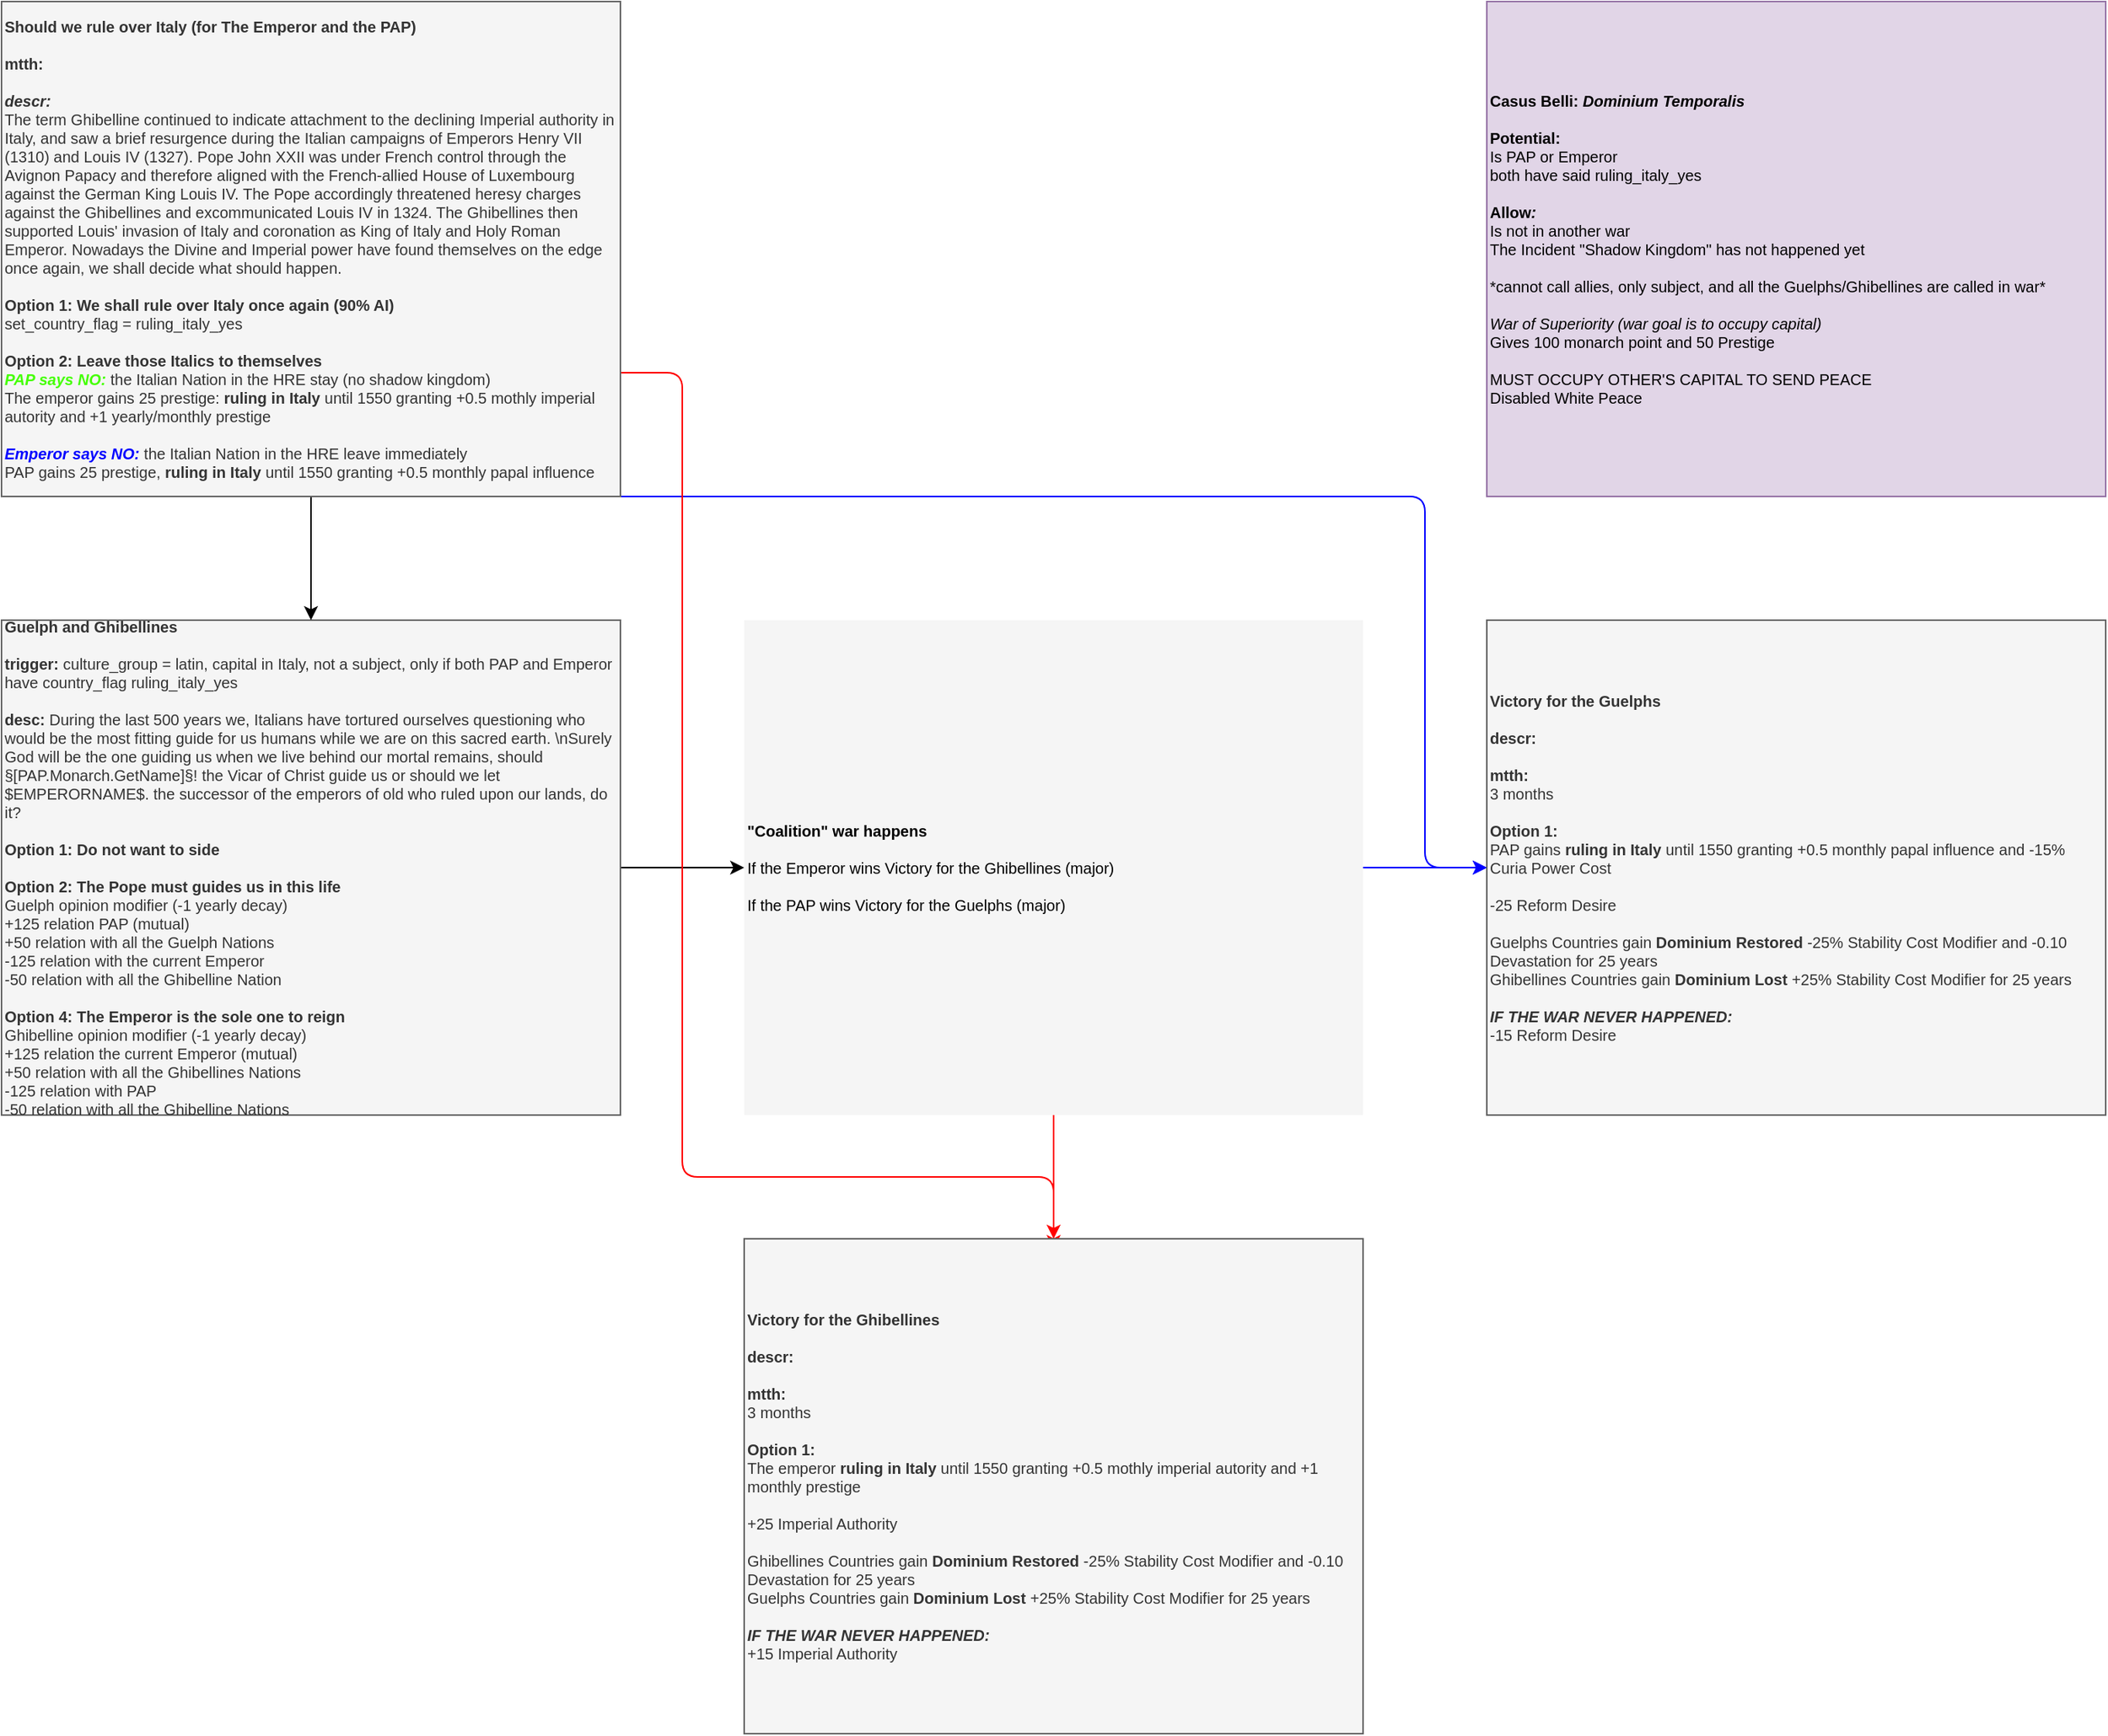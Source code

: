 <mxfile version="13.5.1" type="device"><diagram id="GiCRdOZstD21fFEkXeQj" name="Page-1"><mxGraphModel dx="1874" dy="822" grid="1" gridSize="10" guides="1" tooltips="1" connect="1" arrows="1" fold="1" page="1" pageScale="1" pageWidth="827" pageHeight="1169" math="0" shadow="0"><root><mxCell id="0"/><mxCell id="1" parent="0"/><mxCell id="Ac8Ay_xfms_fXiifTpjH-22" style="edgeStyle=orthogonalEdgeStyle;rounded=0;orthogonalLoop=1;jettySize=auto;html=1;exitX=1;exitY=0.5;exitDx=0;exitDy=0;entryX=0;entryY=0.5;entryDx=0;entryDy=0;" parent="1" source="Ac8Ay_xfms_fXiifTpjH-3" target="Ac8Ay_xfms_fXiifTpjH-18" edge="1"><mxGeometry relative="1" as="geometry"/></mxCell><mxCell id="Ac8Ay_xfms_fXiifTpjH-3" value="&lt;div style=&quot;font-size: 10px&quot; align=&quot;left&quot;&gt;&lt;b style=&quot;font-size: 10px&quot;&gt;Guelph and Ghibellines&lt;/b&gt;&lt;/div&gt;&lt;div style=&quot;font-size: 10px&quot; align=&quot;left&quot;&gt;&lt;br style=&quot;font-size: 10px&quot;&gt;&lt;/div&gt;&lt;div style=&quot;font-size: 10px&quot; align=&quot;left&quot;&gt;&lt;b style=&quot;font-size: 10px&quot;&gt;trigger:&lt;/b&gt;&amp;nbsp;culture_group = latin, capital in Italy, not a subject, only if both PAP and Emperor have country_flag&amp;nbsp;ruling_italy_yes&lt;/div&gt;&lt;div style=&quot;font-size: 10px&quot; align=&quot;left&quot;&gt;&lt;br style=&quot;font-size: 10px&quot;&gt;&lt;/div&gt;&lt;div style=&quot;font-size: 10px&quot; align=&quot;left&quot;&gt;&lt;b style=&quot;font-size: 10px&quot;&gt;desc:&lt;/b&gt;&amp;nbsp;During the last 500 years we, Italians have tortured ourselves questioning who would be the most fitting guide for us humans while we are on this sacred earth. \nSurely God will be the one guiding us when we live behind our mortal remains, should §[PAP.Monarch.GetName]§! the Vicar of Christ guide us or should we let $EMPERORNAME$. the successor of the emperors of old who ruled upon our lands, do it?&lt;/div&gt;&lt;div style=&quot;font-size: 10px&quot; align=&quot;left&quot;&gt;&lt;br style=&quot;font-size: 10px&quot;&gt;&lt;/div&gt;&lt;div style=&quot;font-size: 10px&quot; align=&quot;left&quot;&gt;&lt;b style=&quot;font-size: 10px&quot;&gt;Option 1: Do not want to side&lt;/b&gt;&lt;/div&gt;&lt;div style=&quot;font-size: 10px&quot; align=&quot;left&quot;&gt;&lt;br style=&quot;font-size: 10px&quot;&gt;&lt;/div&gt;&lt;div style=&quot;font-size: 10px&quot; align=&quot;left&quot;&gt;&lt;font style=&quot;font-size: 10px&quot;&gt;&lt;font style=&quot;font-size: 10px&quot;&gt;&lt;b style=&quot;font-size: 10px&quot;&gt;&lt;span style=&quot;font-size: 10px&quot;&gt;Option 2: The Pope must guides us in this life&lt;/span&gt;&lt;/b&gt;&lt;/font&gt;&lt;/font&gt;&lt;/div&gt;&lt;div style=&quot;font-size: 10px&quot; align=&quot;left&quot;&gt;&lt;span&gt;Guelph opinion modifier&lt;/span&gt;&lt;span&gt;&amp;nbsp;&lt;/span&gt;&lt;span&gt;(-1 yearly decay)&lt;/span&gt;&lt;br&gt;&lt;/div&gt;&lt;div style=&quot;font-size: 10px&quot; align=&quot;left&quot;&gt;&lt;div align=&quot;left&quot; style=&quot;font-size: 10px&quot;&gt;&lt;div align=&quot;left&quot;&gt;&lt;div align=&quot;left&quot;&gt;+125 relation PAP (mutual)&lt;/div&gt;&lt;div align=&quot;left&quot;&gt;+50 relation with all the Guelph Nations&lt;/div&gt;&lt;div align=&quot;left&quot;&gt;&lt;span&gt;-125 relation with the current Emperor&lt;/span&gt;&lt;br&gt;&lt;/div&gt;&lt;/div&gt;&lt;div align=&quot;left&quot;&gt;-50 relation with all the Ghibelline Nation&lt;/div&gt;&lt;div align=&quot;left&quot;&gt;&lt;br&gt;&lt;/div&gt;&lt;/div&gt;&lt;/div&gt;&lt;div style=&quot;font-size: 10px&quot; align=&quot;left&quot;&gt;&lt;div align=&quot;left&quot; style=&quot;font-size: 10px&quot;&gt;&lt;b style=&quot;font-size: 10px&quot;&gt;Option 4: The Emperor is the sole one to reign&lt;/b&gt;&lt;br style=&quot;font-size: 10px&quot;&gt;&lt;/div&gt;&lt;div align=&quot;left&quot; style=&quot;font-size: 10px&quot;&gt;&lt;div align=&quot;left&quot; style=&quot;font-size: 10px&quot;&gt;&lt;div align=&quot;left&quot;&gt;&lt;div align=&quot;left&quot;&gt;&lt;span&gt;Ghibelline opinion modifier (-1 yearly decay)&lt;/span&gt;&lt;br&gt;&lt;/div&gt;&lt;div align=&quot;left&quot;&gt;+125 relation the current Emperor (mutual)&lt;/div&gt;&lt;div align=&quot;left&quot;&gt;+50 relation with all the Ghibellines Nations&lt;/div&gt;&lt;div align=&quot;left&quot;&gt;&lt;span&gt;-125 relation with PAP&lt;/span&gt;&lt;br&gt;&lt;/div&gt;&lt;/div&gt;&lt;div align=&quot;left&quot;&gt;-50 relation with all the Ghibelline Nations&lt;/div&gt;&lt;/div&gt;&lt;/div&gt;&lt;/div&gt;" style="rounded=0;whiteSpace=wrap;html=1;align=left;fontSize=10;fillColor=#f5f5f5;strokeColor=#666666;fontColor=#333333;" parent="1" vertex="1"><mxGeometry y="400" width="400" height="320" as="geometry"/></mxCell><mxCell id="Ac8Ay_xfms_fXiifTpjH-4" value="" style="edgeStyle=orthogonalEdgeStyle;rounded=1;orthogonalLoop=1;jettySize=auto;html=1;strokeColor=#000000;strokeWidth=1;" parent="1" source="Ac8Ay_xfms_fXiifTpjH-7" target="Ac8Ay_xfms_fXiifTpjH-3" edge="1"><mxGeometry relative="1" as="geometry"/></mxCell><mxCell id="Ac8Ay_xfms_fXiifTpjH-25" style="edgeStyle=orthogonalEdgeStyle;rounded=1;orthogonalLoop=1;jettySize=auto;html=1;exitX=1;exitY=1;exitDx=0;exitDy=0;fontColor=#000000;strokeColor=#0000FF;" parent="1" source="Ac8Ay_xfms_fXiifTpjH-7" target="Ac8Ay_xfms_fXiifTpjH-13" edge="1"><mxGeometry relative="1" as="geometry"><Array as="points"><mxPoint x="920" y="320"/><mxPoint x="920" y="560"/></Array></mxGeometry></mxCell><mxCell id="Ac8Ay_xfms_fXiifTpjH-26" style="edgeStyle=orthogonalEdgeStyle;rounded=1;orthogonalLoop=1;jettySize=auto;html=1;exitX=1;exitY=0.75;exitDx=0;exitDy=0;fontColor=#000000;strokeColor=#FF0000;" parent="1" source="Ac8Ay_xfms_fXiifTpjH-7" edge="1"><mxGeometry relative="1" as="geometry"><mxPoint x="680" y="806.667" as="targetPoint"/><Array as="points"><mxPoint x="440" y="240"/><mxPoint x="440" y="760"/><mxPoint x="680" y="760"/></Array></mxGeometry></mxCell><mxCell id="Ac8Ay_xfms_fXiifTpjH-7" value="&lt;div style=&quot;font-size: 10px&quot; align=&quot;left&quot;&gt;&lt;b style=&quot;font-size: 10px&quot;&gt;Should we rule over Italy (for The Emperor and the PAP)&lt;/b&gt;&lt;/div&gt;&lt;div style=&quot;font-size: 10px&quot; align=&quot;left&quot;&gt;&lt;br style=&quot;font-size: 10px&quot;&gt;&lt;/div&gt;&lt;div style=&quot;font-size: 10px&quot; align=&quot;left&quot;&gt;&lt;b style=&quot;font-size: 10px&quot;&gt;mtth:&lt;/b&gt;&lt;/div&gt;&lt;div align=&quot;left&quot; style=&quot;font-size: 10px&quot;&gt;&lt;br style=&quot;font-size: 10px&quot;&gt;&lt;/div&gt;&lt;div align=&quot;left&quot; style=&quot;font-size: 10px&quot;&gt;&lt;b style=&quot;font-size: 10px&quot;&gt;&lt;i style=&quot;font-size: 10px&quot;&gt;descr:&lt;/i&gt;&lt;/b&gt;&lt;/div&gt;&lt;div align=&quot;left&quot; style=&quot;font-size: 10px&quot;&gt;&lt;div align=&quot;left&quot; style=&quot;font-size: 10px&quot;&gt;The term Ghibelline continued to indicate attachment to the declining Imperial authority in Italy, and saw a brief resurgence during the Italian campaigns of Emperors Henry VII (1310) and Louis IV (1327).&amp;nbsp;&lt;span style=&quot;font-size: 10px&quot;&gt;Pope John XXII was under French control through the Avignon Papacy and therefore aligned with the French-allied House of Luxembourg against the German King Louis IV. The Pope accordingly threatened heresy charges against the Ghibellines and excommunicated Louis IV in 1324. The Ghibellines then supported Louis' invasion of Italy and coronation as King of Italy and Holy Roman Emperor. Nowadays the Divine and Imperial power have found themselves on the edge once again, we shall decide what should happen.&lt;/span&gt;&lt;/div&gt;&lt;/div&gt;&lt;div align=&quot;left&quot; style=&quot;font-size: 10px&quot;&gt;&lt;br style=&quot;font-size: 10px&quot;&gt;&lt;/div&gt;&lt;div style=&quot;font-size: 10px&quot; align=&quot;left&quot;&gt;&lt;/div&gt;&lt;b style=&quot;font-size: 10px&quot;&gt;Option 1: We shall rule over Italy once again (90% AI)&lt;/b&gt;&lt;br style=&quot;font-size: 10px&quot;&gt;&lt;div style=&quot;font-size: 10px&quot; align=&quot;left&quot;&gt;set_country_flag =&amp;nbsp;ruling_italy_yes&lt;/div&gt;&lt;div style=&quot;font-size: 10px&quot; align=&quot;left&quot;&gt;&lt;br style=&quot;font-size: 10px&quot;&gt;&lt;/div&gt;&lt;div style=&quot;font-size: 10px&quot; align=&quot;left&quot;&gt;&lt;b style=&quot;font-size: 10px&quot;&gt;Option 2: Leave those Italics to themselves&lt;/b&gt;&lt;br style=&quot;font-size: 10px&quot;&gt;&lt;/div&gt;&lt;div align=&quot;left&quot; style=&quot;font-size: 10px&quot;&gt;&lt;div align=&quot;left&quot; style=&quot;font-size: 10px&quot;&gt;&lt;b style=&quot;font-size: 10px&quot;&gt;&lt;i style=&quot;font-size: 10px&quot;&gt;&lt;font color=&quot;#44ff00&quot; style=&quot;font-size: 10px&quot;&gt;PAP says NO:&lt;/font&gt;&lt;/i&gt;&lt;/b&gt;&amp;nbsp;the Italian Nation in the HRE stay (no shadow kingdom)&lt;/div&gt;&lt;div align=&quot;left&quot; style=&quot;font-size: 10px&quot;&gt;The emperor gains 25 prestige: &lt;b style=&quot;font-size: 10px&quot;&gt;ruling in Italy&lt;/b&gt; until 1550 granting +0.5 mothly imperial autority and +1 yearly/monthly prestige&lt;/div&gt;&lt;div align=&quot;left&quot; style=&quot;font-size: 10px&quot;&gt;&lt;br style=&quot;font-size: 10px&quot;&gt;&lt;/div&gt;&lt;div align=&quot;left&quot; style=&quot;font-size: 10px&quot;&gt;&lt;b style=&quot;font-style: italic ; font-size: 10px&quot;&gt;&lt;font color=&quot;#0000ff&quot; style=&quot;font-size: 10px&quot;&gt;Emperor says NO:&lt;/font&gt;&lt;/b&gt;&lt;span style=&quot;font-size: 10px&quot;&gt; the Italian Nation in the HRE leave immediately&lt;/span&gt;&lt;br style=&quot;font-size: 10px&quot;&gt;&lt;/div&gt;&lt;div align=&quot;left&quot; style=&quot;font-size: 10px&quot;&gt;PAP gains 25 prestige, &lt;b style=&quot;font-size: 10px&quot;&gt;ruling in Italy&lt;/b&gt;&amp;nbsp;until 1550 granting +0.5 monthly papal influence&lt;/div&gt;&lt;/div&gt;" style="rounded=0;whiteSpace=wrap;html=1;align=left;fontSize=10;fillColor=#f5f5f5;strokeColor=#666666;fontColor=#333333;" parent="1" vertex="1"><mxGeometry width="400" height="320" as="geometry"/></mxCell><mxCell id="Ac8Ay_xfms_fXiifTpjH-13" value="&lt;div style=&quot;font-size: 10px&quot; align=&quot;left&quot;&gt;&lt;b style=&quot;font-size: 10px&quot;&gt;Victory for the Guelphs&lt;/b&gt;&lt;/div&gt;&lt;div style=&quot;font-size: 10px&quot; align=&quot;left&quot;&gt;&lt;b style=&quot;font-size: 10px&quot;&gt;&lt;br&gt;&lt;/b&gt;&lt;/div&gt;&lt;div style=&quot;font-size: 10px&quot; align=&quot;left&quot;&gt;&lt;b style=&quot;font-size: 10px&quot;&gt;descr:&lt;/b&gt;&lt;/div&gt;&lt;div style=&quot;font-size: 10px&quot; align=&quot;left&quot;&gt;&lt;br style=&quot;font-size: 10px&quot;&gt;&lt;/div&gt;&lt;div style=&quot;font-size: 10px&quot; align=&quot;left&quot;&gt;&lt;b style=&quot;font-size: 10px&quot;&gt;mtth:&lt;/b&gt;&lt;/div&gt;&lt;div style=&quot;font-size: 10px&quot; align=&quot;left&quot;&gt;3 months&lt;/div&gt;&lt;div style=&quot;font-size: 10px&quot; align=&quot;left&quot;&gt;&lt;br style=&quot;font-size: 10px&quot;&gt;&lt;/div&gt;&lt;div style=&quot;font-size: 10px&quot; align=&quot;left&quot;&gt;&lt;font style=&quot;font-size: 10px&quot;&gt;&lt;font style=&quot;font-size: 10px&quot;&gt;&lt;b style=&quot;font-size: 10px&quot;&gt;&lt;span style=&quot;font-size: 10px&quot;&gt;Option 1:&lt;/span&gt;&lt;/b&gt;&lt;/font&gt;&lt;/font&gt;&lt;/div&gt;&lt;div style=&quot;font-size: 10px&quot; align=&quot;left&quot;&gt;&lt;div align=&quot;left&quot; style=&quot;font-size: 10px&quot;&gt;&lt;div align=&quot;left&quot; style=&quot;font-size: 10px&quot;&gt;PAP gains &lt;b style=&quot;font-size: 10px&quot;&gt;ruling in Italy&lt;/b&gt;&amp;nbsp;until 1550 granting +0.5 monthly papal influence and -15% Curia Power Cost&lt;/div&gt;&lt;div align=&quot;left&quot; style=&quot;font-size: 10px&quot;&gt;&lt;br&gt;&lt;/div&gt;&lt;div align=&quot;left&quot; style=&quot;font-size: 10px&quot;&gt;-25 Reform Desire&lt;/div&gt;&lt;div align=&quot;left&quot; style=&quot;font-size: 10px&quot;&gt;&lt;br&gt;&lt;/div&gt;&lt;div align=&quot;left&quot; style=&quot;font-size: 10px&quot;&gt;&lt;div align=&quot;left&quot;&gt;Guelphs Countries gain&amp;nbsp;&lt;b&gt;Dominium Restored&lt;/b&gt;&amp;nbsp;-25% Stability Cost Modifier and -0.10 Devastation for 25 years&lt;/div&gt;&lt;div align=&quot;left&quot;&gt;Ghibellines Countries gain&amp;nbsp;&lt;b&gt;Dominium Lost&lt;/b&gt;&amp;nbsp;+25% Stability Cost Modifier for 25 years&lt;/div&gt;&lt;/div&gt;&lt;div align=&quot;left&quot; style=&quot;font-size: 10px&quot;&gt;&lt;div align=&quot;left&quot;&gt;&lt;br&gt;&lt;/div&gt;&lt;div align=&quot;left&quot;&gt;&lt;b&gt;&lt;i&gt;IF THE WAR NEVER HAPPENED:&lt;/i&gt;&lt;/b&gt;&lt;/div&gt;&lt;div align=&quot;left&quot;&gt;-15 Reform Desire&lt;/div&gt;&lt;/div&gt;&lt;/div&gt;&lt;/div&gt;" style="rounded=0;whiteSpace=wrap;html=1;align=left;fontSize=10;fillColor=#f5f5f5;strokeColor=#666666;fontColor=#333333;" parent="1" vertex="1"><mxGeometry x="960" y="400" width="400" height="320" as="geometry"/></mxCell><mxCell id="Ac8Ay_xfms_fXiifTpjH-15" style="edgeStyle=orthogonalEdgeStyle;rounded=1;orthogonalLoop=1;jettySize=auto;html=1;exitX=0.5;exitY=1;exitDx=0;exitDy=0;strokeWidth=1;strokeColor=#FF0000;" parent="1" source="Ac8Ay_xfms_fXiifTpjH-18" target="Ac8Ay_xfms_fXiifTpjH-20" edge="1"><mxGeometry relative="1" as="geometry"/></mxCell><mxCell id="Ac8Ay_xfms_fXiifTpjH-16" style="edgeStyle=orthogonalEdgeStyle;rounded=1;orthogonalLoop=1;jettySize=auto;html=1;exitX=1;exitY=0.5;exitDx=0;exitDy=0;strokeColor=#0000FF;strokeWidth=1;" parent="1" source="Ac8Ay_xfms_fXiifTpjH-18" target="Ac8Ay_xfms_fXiifTpjH-13" edge="1"><mxGeometry relative="1" as="geometry"/></mxCell><mxCell id="Ac8Ay_xfms_fXiifTpjH-18" value="&lt;div style=&quot;font-size: 10px&quot; align=&quot;left&quot;&gt;&lt;div align=&quot;left&quot; style=&quot;font-size: 10px&quot;&gt;&lt;b style=&quot;font-size: 10px&quot;&gt;&quot;Coalition&quot; war happens&lt;/b&gt;&lt;/div&gt;&lt;div align=&quot;left&quot; style=&quot;font-size: 10px&quot;&gt;&lt;br style=&quot;font-size: 10px&quot;&gt;&lt;/div&gt;&lt;div align=&quot;left&quot; style=&quot;font-size: 10px&quot;&gt;&lt;font style=&quot;font-size: 10px&quot;&gt;If the Emperor wins&lt;/font&gt;&amp;nbsp;Victory for the Ghibellines (major)&lt;/div&gt;&lt;div align=&quot;left&quot; style=&quot;font-size: 10px&quot;&gt;&lt;b style=&quot;font-size: 10px&quot;&gt;&lt;i style=&quot;font-size: 10px&quot;&gt;&lt;br style=&quot;font-size: 10px&quot;&gt;&lt;/i&gt;&lt;/b&gt;&lt;/div&gt;&lt;div align=&quot;left&quot; style=&quot;font-size: 10px&quot;&gt;&lt;font style=&quot;font-size: 10px&quot;&gt;If the PAP wins&lt;/font&gt; Victory for the Guelphs (major)&lt;/div&gt;&lt;/div&gt;" style="rounded=0;whiteSpace=wrap;html=1;align=left;fontSize=10;fillColor=#f5f5f5;strokeColor=none;" parent="1" vertex="1"><mxGeometry x="480" y="400" width="400" height="320" as="geometry"/></mxCell><mxCell id="Ac8Ay_xfms_fXiifTpjH-20" value="&lt;div style=&quot;font-size: 10px&quot; align=&quot;left&quot;&gt;&lt;b style=&quot;font-size: 10px&quot;&gt;Victory for the Ghibellines&lt;/b&gt;&lt;/div&gt;&lt;div style=&quot;font-size: 10px&quot; align=&quot;left&quot;&gt;&lt;b style=&quot;font-size: 10px&quot;&gt;&lt;br&gt;&lt;/b&gt;&lt;/div&gt;&lt;div style=&quot;font-size: 10px&quot; align=&quot;left&quot;&gt;&lt;b style=&quot;font-size: 10px&quot;&gt;descr:&lt;/b&gt;&lt;/div&gt;&lt;div style=&quot;font-size: 10px&quot; align=&quot;left&quot;&gt;&lt;br style=&quot;font-size: 10px&quot;&gt;&lt;/div&gt;&lt;div style=&quot;font-size: 10px&quot; align=&quot;left&quot;&gt;&lt;b style=&quot;font-size: 10px&quot;&gt;mtth:&lt;/b&gt;&lt;/div&gt;&lt;div style=&quot;font-size: 10px&quot; align=&quot;left&quot;&gt;3 months&lt;/div&gt;&lt;div style=&quot;font-size: 10px&quot; align=&quot;left&quot;&gt;&lt;br style=&quot;font-size: 10px&quot;&gt;&lt;/div&gt;&lt;div style=&quot;font-size: 10px&quot; align=&quot;left&quot;&gt;&lt;font style=&quot;font-size: 10px&quot;&gt;&lt;font style=&quot;font-size: 10px&quot;&gt;&lt;b style=&quot;font-size: 10px&quot;&gt;&lt;span style=&quot;font-size: 10px&quot;&gt;Option 1:&lt;/span&gt;&lt;/b&gt;&lt;/font&gt;&lt;/font&gt;&lt;/div&gt;&lt;div style=&quot;font-size: 10px&quot; align=&quot;left&quot;&gt;&lt;span style=&quot;font-size: 10px&quot;&gt;The emperor &lt;/span&gt;&lt;b style=&quot;font-size: 10px&quot;&gt;ruling in Italy&lt;/b&gt;&lt;span style=&quot;font-size: 10px&quot;&gt;&amp;nbsp;until 1550 granting +0.5 mothly imperial autority and +1 monthly prestige&lt;/span&gt;&lt;br style=&quot;font-size: 10px&quot;&gt;&lt;/div&gt;&lt;div style=&quot;font-size: 10px&quot; align=&quot;left&quot;&gt;&lt;span style=&quot;font-size: 10px&quot;&gt;&lt;br&gt;&lt;/span&gt;&lt;/div&gt;&lt;div style=&quot;font-size: 10px&quot; align=&quot;left&quot;&gt;&lt;span style=&quot;font-size: 10px&quot;&gt;+25 Imperial Authority&lt;/span&gt;&lt;/div&gt;&lt;div style=&quot;font-size: 10px&quot; align=&quot;left&quot;&gt;&lt;span style=&quot;font-size: 10px&quot;&gt;&lt;br&gt;&lt;/span&gt;&lt;/div&gt;&lt;div style=&quot;font-size: 10px&quot; align=&quot;left&quot;&gt;&lt;div align=&quot;left&quot;&gt;Ghibellines Countries gain&amp;nbsp;&lt;b&gt;Dominium Restored&lt;/b&gt;&amp;nbsp;-25% Stability Cost Modifier and -0.10 Devastation for 25 years&lt;/div&gt;&lt;div align=&quot;left&quot;&gt;Guelphs Countries gain&amp;nbsp;&lt;b&gt;Dominium Lost&lt;/b&gt;&amp;nbsp;+25% Stability Cost Modifier for 25 years&lt;/div&gt;&lt;div align=&quot;left&quot;&gt;&lt;br&gt;&lt;/div&gt;&lt;div align=&quot;left&quot;&gt;&lt;div align=&quot;left&quot;&gt;&lt;b&gt;&lt;i&gt;IF THE WAR NEVER HAPPENED:&lt;/i&gt;&lt;/b&gt;&lt;/div&gt;&lt;div align=&quot;left&quot;&gt;+15 Imperial Authority&lt;/div&gt;&lt;/div&gt;&lt;/div&gt;" style="rounded=0;whiteSpace=wrap;html=1;align=left;fontSize=10;fillColor=#f5f5f5;strokeColor=#666666;fontColor=#333333;" parent="1" vertex="1"><mxGeometry x="480" y="800" width="400" height="320" as="geometry"/></mxCell><mxCell id="Ac8Ay_xfms_fXiifTpjH-21" value="&lt;div style=&quot;font-size: 10px&quot; align=&quot;left&quot;&gt;&lt;b style=&quot;font-size: 10px&quot;&gt;Casus Belli: &lt;/b&gt;&lt;span style=&quot;font-size: 10px&quot;&gt;&lt;i&gt;&lt;b&gt;Dominium Temporalis&lt;/b&gt;&lt;/i&gt;&lt;/span&gt;&lt;/div&gt;&lt;div style=&quot;font-size: 10px&quot; align=&quot;left&quot;&gt;&lt;br style=&quot;font-size: 10px&quot;&gt;&lt;/div&gt;&lt;div style=&quot;font-size: 10px&quot; align=&quot;left&quot;&gt;&lt;b&gt;Potential:&lt;/b&gt;&lt;/div&gt;&lt;div style=&quot;font-size: 10px&quot; align=&quot;left&quot;&gt;Is PAP or Emperor&lt;/div&gt;&lt;div style=&quot;font-size: 10px&quot; align=&quot;left&quot;&gt;both have said ruling_italy_yes&lt;/div&gt;&lt;div align=&quot;left&quot; style=&quot;font-size: 10px&quot;&gt;&lt;br style=&quot;font-size: 10px&quot;&gt;&lt;/div&gt;&lt;div align=&quot;left&quot; style=&quot;font-size: 10px&quot;&gt;&lt;b style=&quot;font-size: 10px&quot;&gt;&lt;span style=&quot;font-size: 10px&quot;&gt;Allow&lt;i&gt;:&lt;/i&gt;&lt;/span&gt;&lt;/b&gt;&lt;/div&gt;&lt;div align=&quot;left&quot; style=&quot;font-size: 10px&quot;&gt;&lt;div align=&quot;left&quot; style=&quot;font-size: 10px&quot;&gt;Is not in another war&lt;/div&gt;&lt;div align=&quot;left&quot; style=&quot;font-size: 10px&quot;&gt;The Incident &quot;Shadow Kingdom&quot; has not happened yet&lt;/div&gt;&lt;div align=&quot;left&quot; style=&quot;font-size: 10px&quot;&gt;&lt;br&gt;&lt;/div&gt;&lt;div align=&quot;left&quot; style=&quot;font-size: 10px&quot;&gt;*cannot call allies, only subject, and all the Guelphs/Ghibellines are called in war*&lt;/div&gt;&lt;/div&gt;&lt;div align=&quot;left&quot; style=&quot;font-size: 10px&quot;&gt;&lt;br style=&quot;font-size: 10px&quot;&gt;&lt;/div&gt;&lt;div style=&quot;font-size: 10px&quot; align=&quot;left&quot;&gt;&lt;/div&gt;&lt;i&gt;War of Superiority (war goal is to occupy capital)&lt;br&gt;&lt;/i&gt;Gives 100 monarch point and 50 Prestige&lt;br&gt;&lt;br&gt;MUST OCCUPY OTHER'S CAPITAL TO SEND PEACE&lt;br&gt;Disabled White Peace" style="rounded=0;whiteSpace=wrap;html=1;align=left;fontSize=10;fillColor=#e1d5e7;strokeColor=#9673a6;" parent="1" vertex="1"><mxGeometry x="960" width="400" height="320" as="geometry"/></mxCell></root></mxGraphModel></diagram></mxfile>